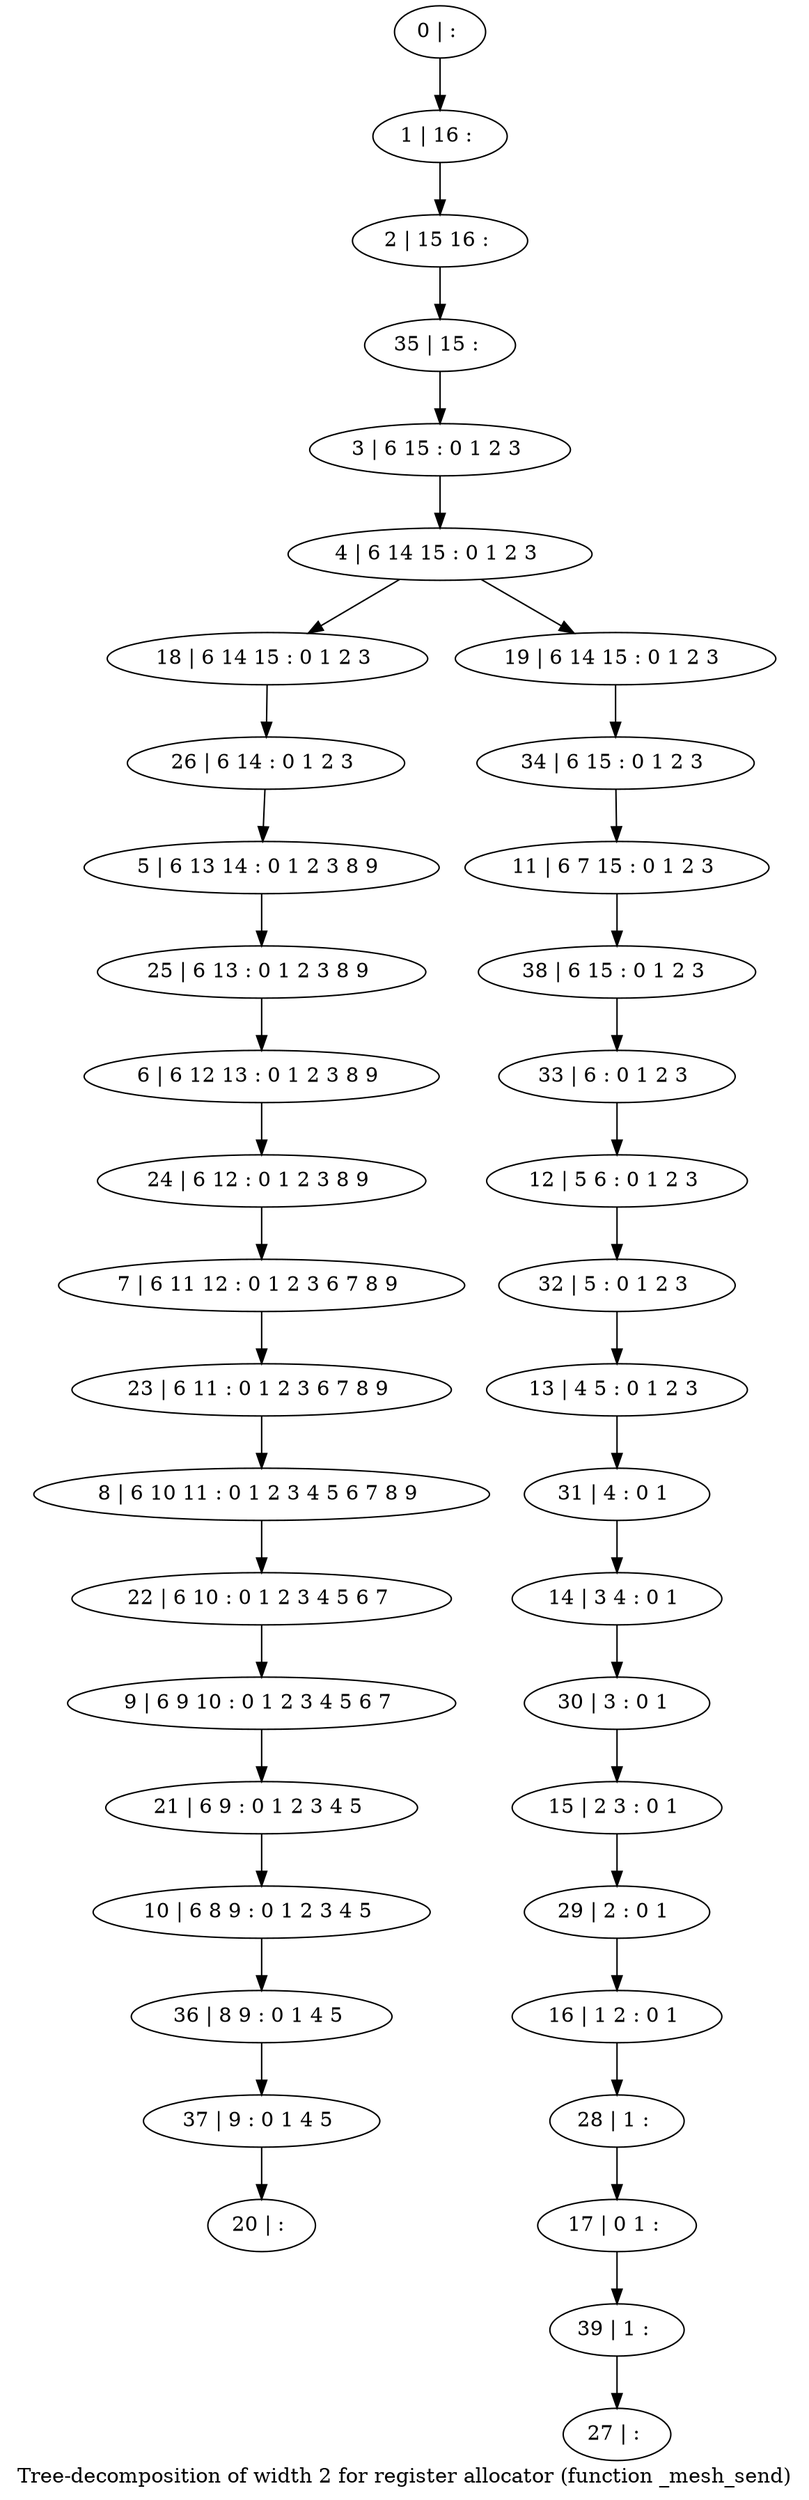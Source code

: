 digraph G {
graph [label="Tree-decomposition of width 2 for register allocator (function _mesh_send)"]
0[label="0 | : "];
1[label="1 | 16 : "];
2[label="2 | 15 16 : "];
3[label="3 | 6 15 : 0 1 2 3 "];
4[label="4 | 6 14 15 : 0 1 2 3 "];
5[label="5 | 6 13 14 : 0 1 2 3 8 9 "];
6[label="6 | 6 12 13 : 0 1 2 3 8 9 "];
7[label="7 | 6 11 12 : 0 1 2 3 6 7 8 9 "];
8[label="8 | 6 10 11 : 0 1 2 3 4 5 6 7 8 9 "];
9[label="9 | 6 9 10 : 0 1 2 3 4 5 6 7 "];
10[label="10 | 6 8 9 : 0 1 2 3 4 5 "];
11[label="11 | 6 7 15 : 0 1 2 3 "];
12[label="12 | 5 6 : 0 1 2 3 "];
13[label="13 | 4 5 : 0 1 2 3 "];
14[label="14 | 3 4 : 0 1 "];
15[label="15 | 2 3 : 0 1 "];
16[label="16 | 1 2 : 0 1 "];
17[label="17 | 0 1 : "];
18[label="18 | 6 14 15 : 0 1 2 3 "];
19[label="19 | 6 14 15 : 0 1 2 3 "];
20[label="20 | : "];
21[label="21 | 6 9 : 0 1 2 3 4 5 "];
22[label="22 | 6 10 : 0 1 2 3 4 5 6 7 "];
23[label="23 | 6 11 : 0 1 2 3 6 7 8 9 "];
24[label="24 | 6 12 : 0 1 2 3 8 9 "];
25[label="25 | 6 13 : 0 1 2 3 8 9 "];
26[label="26 | 6 14 : 0 1 2 3 "];
27[label="27 | : "];
28[label="28 | 1 : "];
29[label="29 | 2 : 0 1 "];
30[label="30 | 3 : 0 1 "];
31[label="31 | 4 : 0 1 "];
32[label="32 | 5 : 0 1 2 3 "];
33[label="33 | 6 : 0 1 2 3 "];
34[label="34 | 6 15 : 0 1 2 3 "];
35[label="35 | 15 : "];
36[label="36 | 8 9 : 0 1 4 5 "];
37[label="37 | 9 : 0 1 4 5 "];
38[label="38 | 6 15 : 0 1 2 3 "];
39[label="39 | 1 : "];
0->1 ;
1->2 ;
3->4 ;
4->18 ;
4->19 ;
21->10 ;
9->21 ;
22->9 ;
8->22 ;
23->8 ;
7->23 ;
24->7 ;
6->24 ;
25->6 ;
5->25 ;
26->5 ;
18->26 ;
28->17 ;
16->28 ;
29->16 ;
15->29 ;
30->15 ;
14->30 ;
31->14 ;
13->31 ;
32->13 ;
12->32 ;
33->12 ;
34->11 ;
19->34 ;
35->3 ;
2->35 ;
10->36 ;
37->20 ;
36->37 ;
38->33 ;
11->38 ;
39->27 ;
17->39 ;
}
